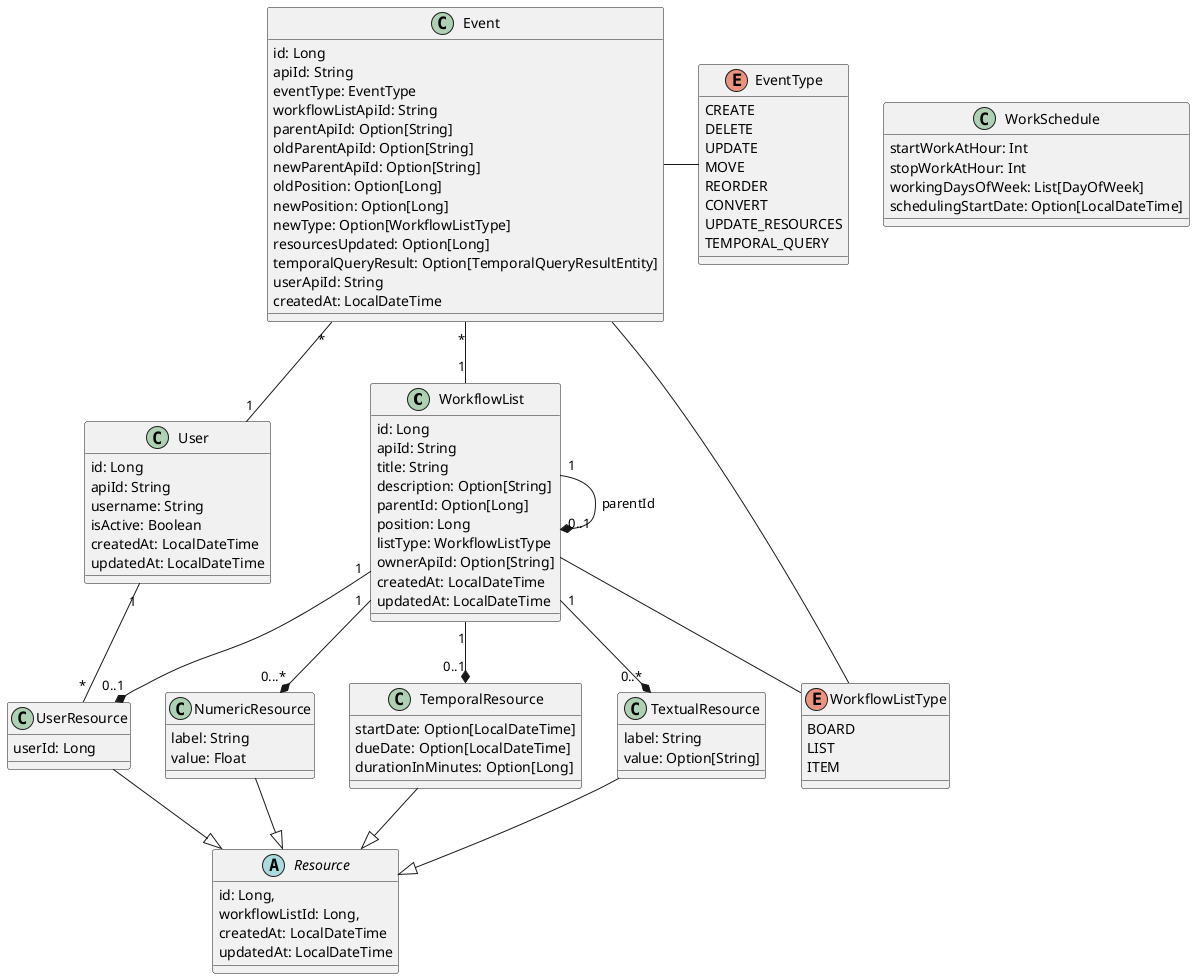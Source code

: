 @startuml
class WorkflowList {
    id: Long
    apiId: String
    title: String
    description: Option[String]
    parentId: Option[Long]
    position: Long
    listType: WorkflowListType
    ownerApiId: Option[String]
    createdAt: LocalDateTime
    updatedAt: LocalDateTime
}

class User {
    id: Long
    apiId: String
    username: String
    isActive: Boolean
    createdAt: LocalDateTime
    updatedAt: LocalDateTime
}

class Event {
    id: Long
    apiId: String
    eventType: EventType
    workflowListApiId: String
    parentApiId: Option[String]
    oldParentApiId: Option[String]
    newParentApiId: Option[String]
    oldPosition: Option[Long]
    newPosition: Option[Long]
    newType: Option[WorkflowListType]
    resourcesUpdated: Option[Long]
    temporalQueryResult: Option[TemporalQueryResultEntity]
    userApiId: String
    createdAt: LocalDateTime
}

abstract class Resource {
    id: Long,
    workflowListId: Long,
    createdAt: LocalDateTime
    updatedAt: LocalDateTime
}

class NumericResource {
    label: String
    value: Float
}

class TemporalResource {
    startDate: Option[LocalDateTime]
    dueDate: Option[LocalDateTime]
    durationInMinutes: Option[Long]
}

class TextualResource {
    label: String
    value: Option[String]
}

class UserResource{
    userId: Long
}

class WorkSchedule {
    startWorkAtHour: Int
    stopWorkAtHour: Int
    workingDaysOfWeek: List[DayOfWeek]
    schedulingStartDate: Option[LocalDateTime]
}

enum WorkflowListType {
    BOARD
    LIST
    ITEM
}

enum EventType {
    CREATE
    DELETE
    UPDATE
    MOVE
    REORDER
    CONVERT
    UPDATE_RESOURCES
    TEMPORAL_QUERY
}

WorkflowList "1" --* "0..1" WorkflowList : parentId

WorkflowList "1" --* "0..1" TemporalResource

WorkflowList "1" --* "0..1" UserResource

WorkflowList "1" --* "0...*" NumericResource

WorkflowList "1" --* "0..*" TextualResource

UserResource "*" -u- "1" User

Event "*" -- "1" WorkflowList

Event "*" -- "1"  User

Event -r- EventType
Event -- WorkflowListType
WorkflowList -- WorkflowListType

NumericResource --|> Resource
TemporalResource --|> Resource
TextualResource --|> Resource
UserResource --|> Resource
@enduml